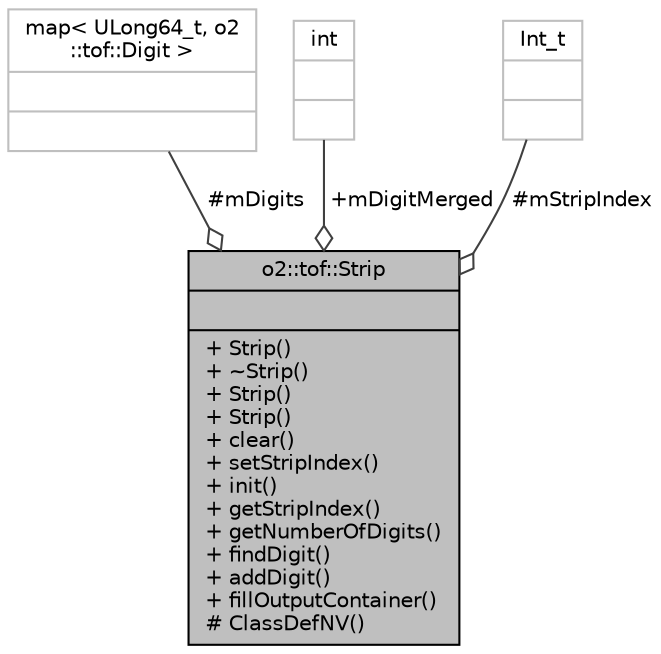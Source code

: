 digraph "o2::tof::Strip"
{
 // INTERACTIVE_SVG=YES
  bgcolor="transparent";
  edge [fontname="Helvetica",fontsize="10",labelfontname="Helvetica",labelfontsize="10"];
  node [fontname="Helvetica",fontsize="10",shape=record];
  Node1 [label="{o2::tof::Strip\n||+ Strip()\l+ ~Strip()\l+ Strip()\l+ Strip()\l+ clear()\l+ setStripIndex()\l+ init()\l+ getStripIndex()\l+ getNumberOfDigits()\l+ findDigit()\l+ addDigit()\l+ fillOutputContainer()\l# ClassDefNV()\l}",height=0.2,width=0.4,color="black", fillcolor="grey75", style="filled", fontcolor="black"];
  Node2 -> Node1 [color="grey25",fontsize="10",style="solid",label=" #mDigits" ,arrowhead="odiamond",fontname="Helvetica"];
  Node2 [label="{map\< ULong64_t, o2\l::tof::Digit \>\n||}",height=0.2,width=0.4,color="grey75"];
  Node3 -> Node1 [color="grey25",fontsize="10",style="solid",label=" +mDigitMerged" ,arrowhead="odiamond",fontname="Helvetica"];
  Node3 [label="{int\n||}",height=0.2,width=0.4,color="grey75"];
  Node4 -> Node1 [color="grey25",fontsize="10",style="solid",label=" #mStripIndex" ,arrowhead="odiamond",fontname="Helvetica"];
  Node4 [label="{Int_t\n||}",height=0.2,width=0.4,color="grey75"];
}
